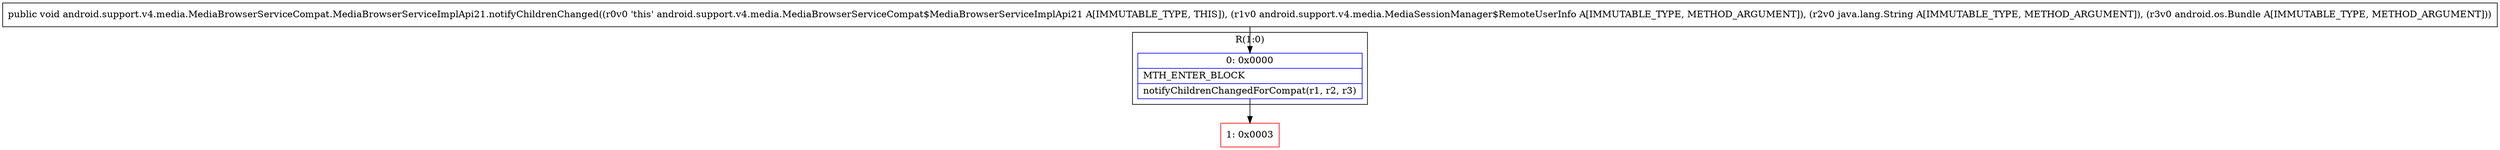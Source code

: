 digraph "CFG forandroid.support.v4.media.MediaBrowserServiceCompat.MediaBrowserServiceImplApi21.notifyChildrenChanged(Landroid\/support\/v4\/media\/MediaSessionManager$RemoteUserInfo;Ljava\/lang\/String;Landroid\/os\/Bundle;)V" {
subgraph cluster_Region_123814215 {
label = "R(1:0)";
node [shape=record,color=blue];
Node_0 [shape=record,label="{0\:\ 0x0000|MTH_ENTER_BLOCK\l|notifyChildrenChangedForCompat(r1, r2, r3)\l}"];
}
Node_1 [shape=record,color=red,label="{1\:\ 0x0003}"];
MethodNode[shape=record,label="{public void android.support.v4.media.MediaBrowserServiceCompat.MediaBrowserServiceImplApi21.notifyChildrenChanged((r0v0 'this' android.support.v4.media.MediaBrowserServiceCompat$MediaBrowserServiceImplApi21 A[IMMUTABLE_TYPE, THIS]), (r1v0 android.support.v4.media.MediaSessionManager$RemoteUserInfo A[IMMUTABLE_TYPE, METHOD_ARGUMENT]), (r2v0 java.lang.String A[IMMUTABLE_TYPE, METHOD_ARGUMENT]), (r3v0 android.os.Bundle A[IMMUTABLE_TYPE, METHOD_ARGUMENT])) }"];
MethodNode -> Node_0;
Node_0 -> Node_1;
}

